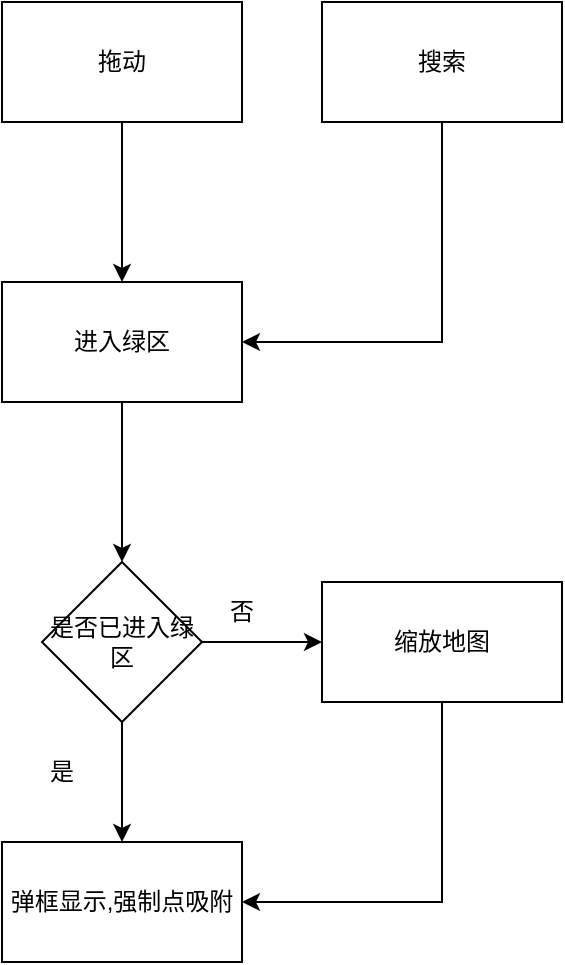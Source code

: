 <mxfile version="17.1.3" type="github">
  <diagram id="6n8pee0XablTyjMpQZTc" name="Page-1">
    <mxGraphModel dx="1422" dy="790" grid="1" gridSize="10" guides="1" tooltips="1" connect="1" arrows="1" fold="1" page="1" pageScale="1" pageWidth="827" pageHeight="1169" math="0" shadow="0">
      <root>
        <mxCell id="0" />
        <mxCell id="1" parent="0" />
        <mxCell id="LE2LYHwXdctsh15HSvyb-3" value="" style="edgeStyle=orthogonalEdgeStyle;rounded=0;orthogonalLoop=1;jettySize=auto;html=1;" edge="1" parent="1" source="LE2LYHwXdctsh15HSvyb-1">
          <mxGeometry relative="1" as="geometry">
            <mxPoint x="140" y="420" as="targetPoint" />
          </mxGeometry>
        </mxCell>
        <mxCell id="LE2LYHwXdctsh15HSvyb-1" value="进入绿区" style="rounded=0;whiteSpace=wrap;html=1;" vertex="1" parent="1">
          <mxGeometry x="80" y="280" width="120" height="60" as="geometry" />
        </mxCell>
        <mxCell id="LE2LYHwXdctsh15HSvyb-6" value="" style="edgeStyle=orthogonalEdgeStyle;rounded=0;orthogonalLoop=1;jettySize=auto;html=1;" edge="1" parent="1" source="LE2LYHwXdctsh15HSvyb-4" target="LE2LYHwXdctsh15HSvyb-5">
          <mxGeometry relative="1" as="geometry" />
        </mxCell>
        <mxCell id="LE2LYHwXdctsh15HSvyb-9" value="" style="edgeStyle=orthogonalEdgeStyle;rounded=0;orthogonalLoop=1;jettySize=auto;html=1;" edge="1" parent="1" source="LE2LYHwXdctsh15HSvyb-4" target="LE2LYHwXdctsh15HSvyb-8">
          <mxGeometry relative="1" as="geometry" />
        </mxCell>
        <mxCell id="LE2LYHwXdctsh15HSvyb-4" value="是否已进入绿区" style="rhombus;whiteSpace=wrap;html=1;" vertex="1" parent="1">
          <mxGeometry x="100" y="420" width="80" height="80" as="geometry" />
        </mxCell>
        <mxCell id="LE2LYHwXdctsh15HSvyb-11" style="edgeStyle=orthogonalEdgeStyle;rounded=0;orthogonalLoop=1;jettySize=auto;html=1;entryX=1;entryY=0.5;entryDx=0;entryDy=0;" edge="1" parent="1" source="LE2LYHwXdctsh15HSvyb-5" target="LE2LYHwXdctsh15HSvyb-8">
          <mxGeometry relative="1" as="geometry">
            <Array as="points">
              <mxPoint x="300" y="590" />
            </Array>
          </mxGeometry>
        </mxCell>
        <mxCell id="LE2LYHwXdctsh15HSvyb-5" value="缩放地图" style="whiteSpace=wrap;html=1;" vertex="1" parent="1">
          <mxGeometry x="240" y="430" width="120" height="60" as="geometry" />
        </mxCell>
        <mxCell id="LE2LYHwXdctsh15HSvyb-7" value="否" style="text;html=1;strokeColor=none;fillColor=none;align=center;verticalAlign=middle;whiteSpace=wrap;rounded=0;" vertex="1" parent="1">
          <mxGeometry x="170" y="430" width="60" height="30" as="geometry" />
        </mxCell>
        <mxCell id="LE2LYHwXdctsh15HSvyb-8" value="弹框显示,强制点吸附" style="rounded=0;whiteSpace=wrap;html=1;" vertex="1" parent="1">
          <mxGeometry x="80" y="560" width="120" height="60" as="geometry" />
        </mxCell>
        <mxCell id="LE2LYHwXdctsh15HSvyb-10" value="是" style="text;html=1;strokeColor=none;fillColor=none;align=center;verticalAlign=middle;whiteSpace=wrap;rounded=0;" vertex="1" parent="1">
          <mxGeometry x="80" y="510" width="60" height="30" as="geometry" />
        </mxCell>
        <mxCell id="LE2LYHwXdctsh15HSvyb-15" style="edgeStyle=orthogonalEdgeStyle;rounded=0;orthogonalLoop=1;jettySize=auto;html=1;entryX=0.5;entryY=0;entryDx=0;entryDy=0;" edge="1" parent="1" source="LE2LYHwXdctsh15HSvyb-12" target="LE2LYHwXdctsh15HSvyb-1">
          <mxGeometry relative="1" as="geometry" />
        </mxCell>
        <mxCell id="LE2LYHwXdctsh15HSvyb-12" value="拖动" style="rounded=0;whiteSpace=wrap;html=1;" vertex="1" parent="1">
          <mxGeometry x="80" y="140" width="120" height="60" as="geometry" />
        </mxCell>
        <mxCell id="LE2LYHwXdctsh15HSvyb-14" style="edgeStyle=orthogonalEdgeStyle;rounded=0;orthogonalLoop=1;jettySize=auto;html=1;entryX=1;entryY=0.5;entryDx=0;entryDy=0;" edge="1" parent="1" source="LE2LYHwXdctsh15HSvyb-13" target="LE2LYHwXdctsh15HSvyb-1">
          <mxGeometry relative="1" as="geometry">
            <Array as="points">
              <mxPoint x="300" y="310" />
            </Array>
          </mxGeometry>
        </mxCell>
        <mxCell id="LE2LYHwXdctsh15HSvyb-13" value="搜索" style="rounded=0;whiteSpace=wrap;html=1;" vertex="1" parent="1">
          <mxGeometry x="240" y="140" width="120" height="60" as="geometry" />
        </mxCell>
      </root>
    </mxGraphModel>
  </diagram>
</mxfile>
